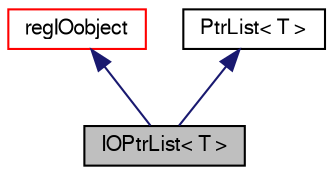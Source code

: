 digraph "IOPtrList&lt; T &gt;"
{
  bgcolor="transparent";
  edge [fontname="FreeSans",fontsize="10",labelfontname="FreeSans",labelfontsize="10"];
  node [fontname="FreeSans",fontsize="10",shape=record];
  Node6 [label="IOPtrList\< T \>",height=0.2,width=0.4,color="black", fillcolor="grey75", style="filled", fontcolor="black"];
  Node7 -> Node6 [dir="back",color="midnightblue",fontsize="10",style="solid",fontname="FreeSans"];
  Node7 [label="regIOobject",height=0.2,width=0.4,color="red",URL="$a26334.html",tooltip="regIOobject is an abstract class derived from IOobject to handle automatic object registration with t..."];
  Node14 -> Node6 [dir="back",color="midnightblue",fontsize="10",style="solid",fontname="FreeSans"];
  Node14 [label="PtrList\< T \>",height=0.2,width=0.4,color="black",URL="$a25914.html",tooltip="A templated 1D list of pointers to objects of type <T>, where the size of the array is known and used..."];
}
